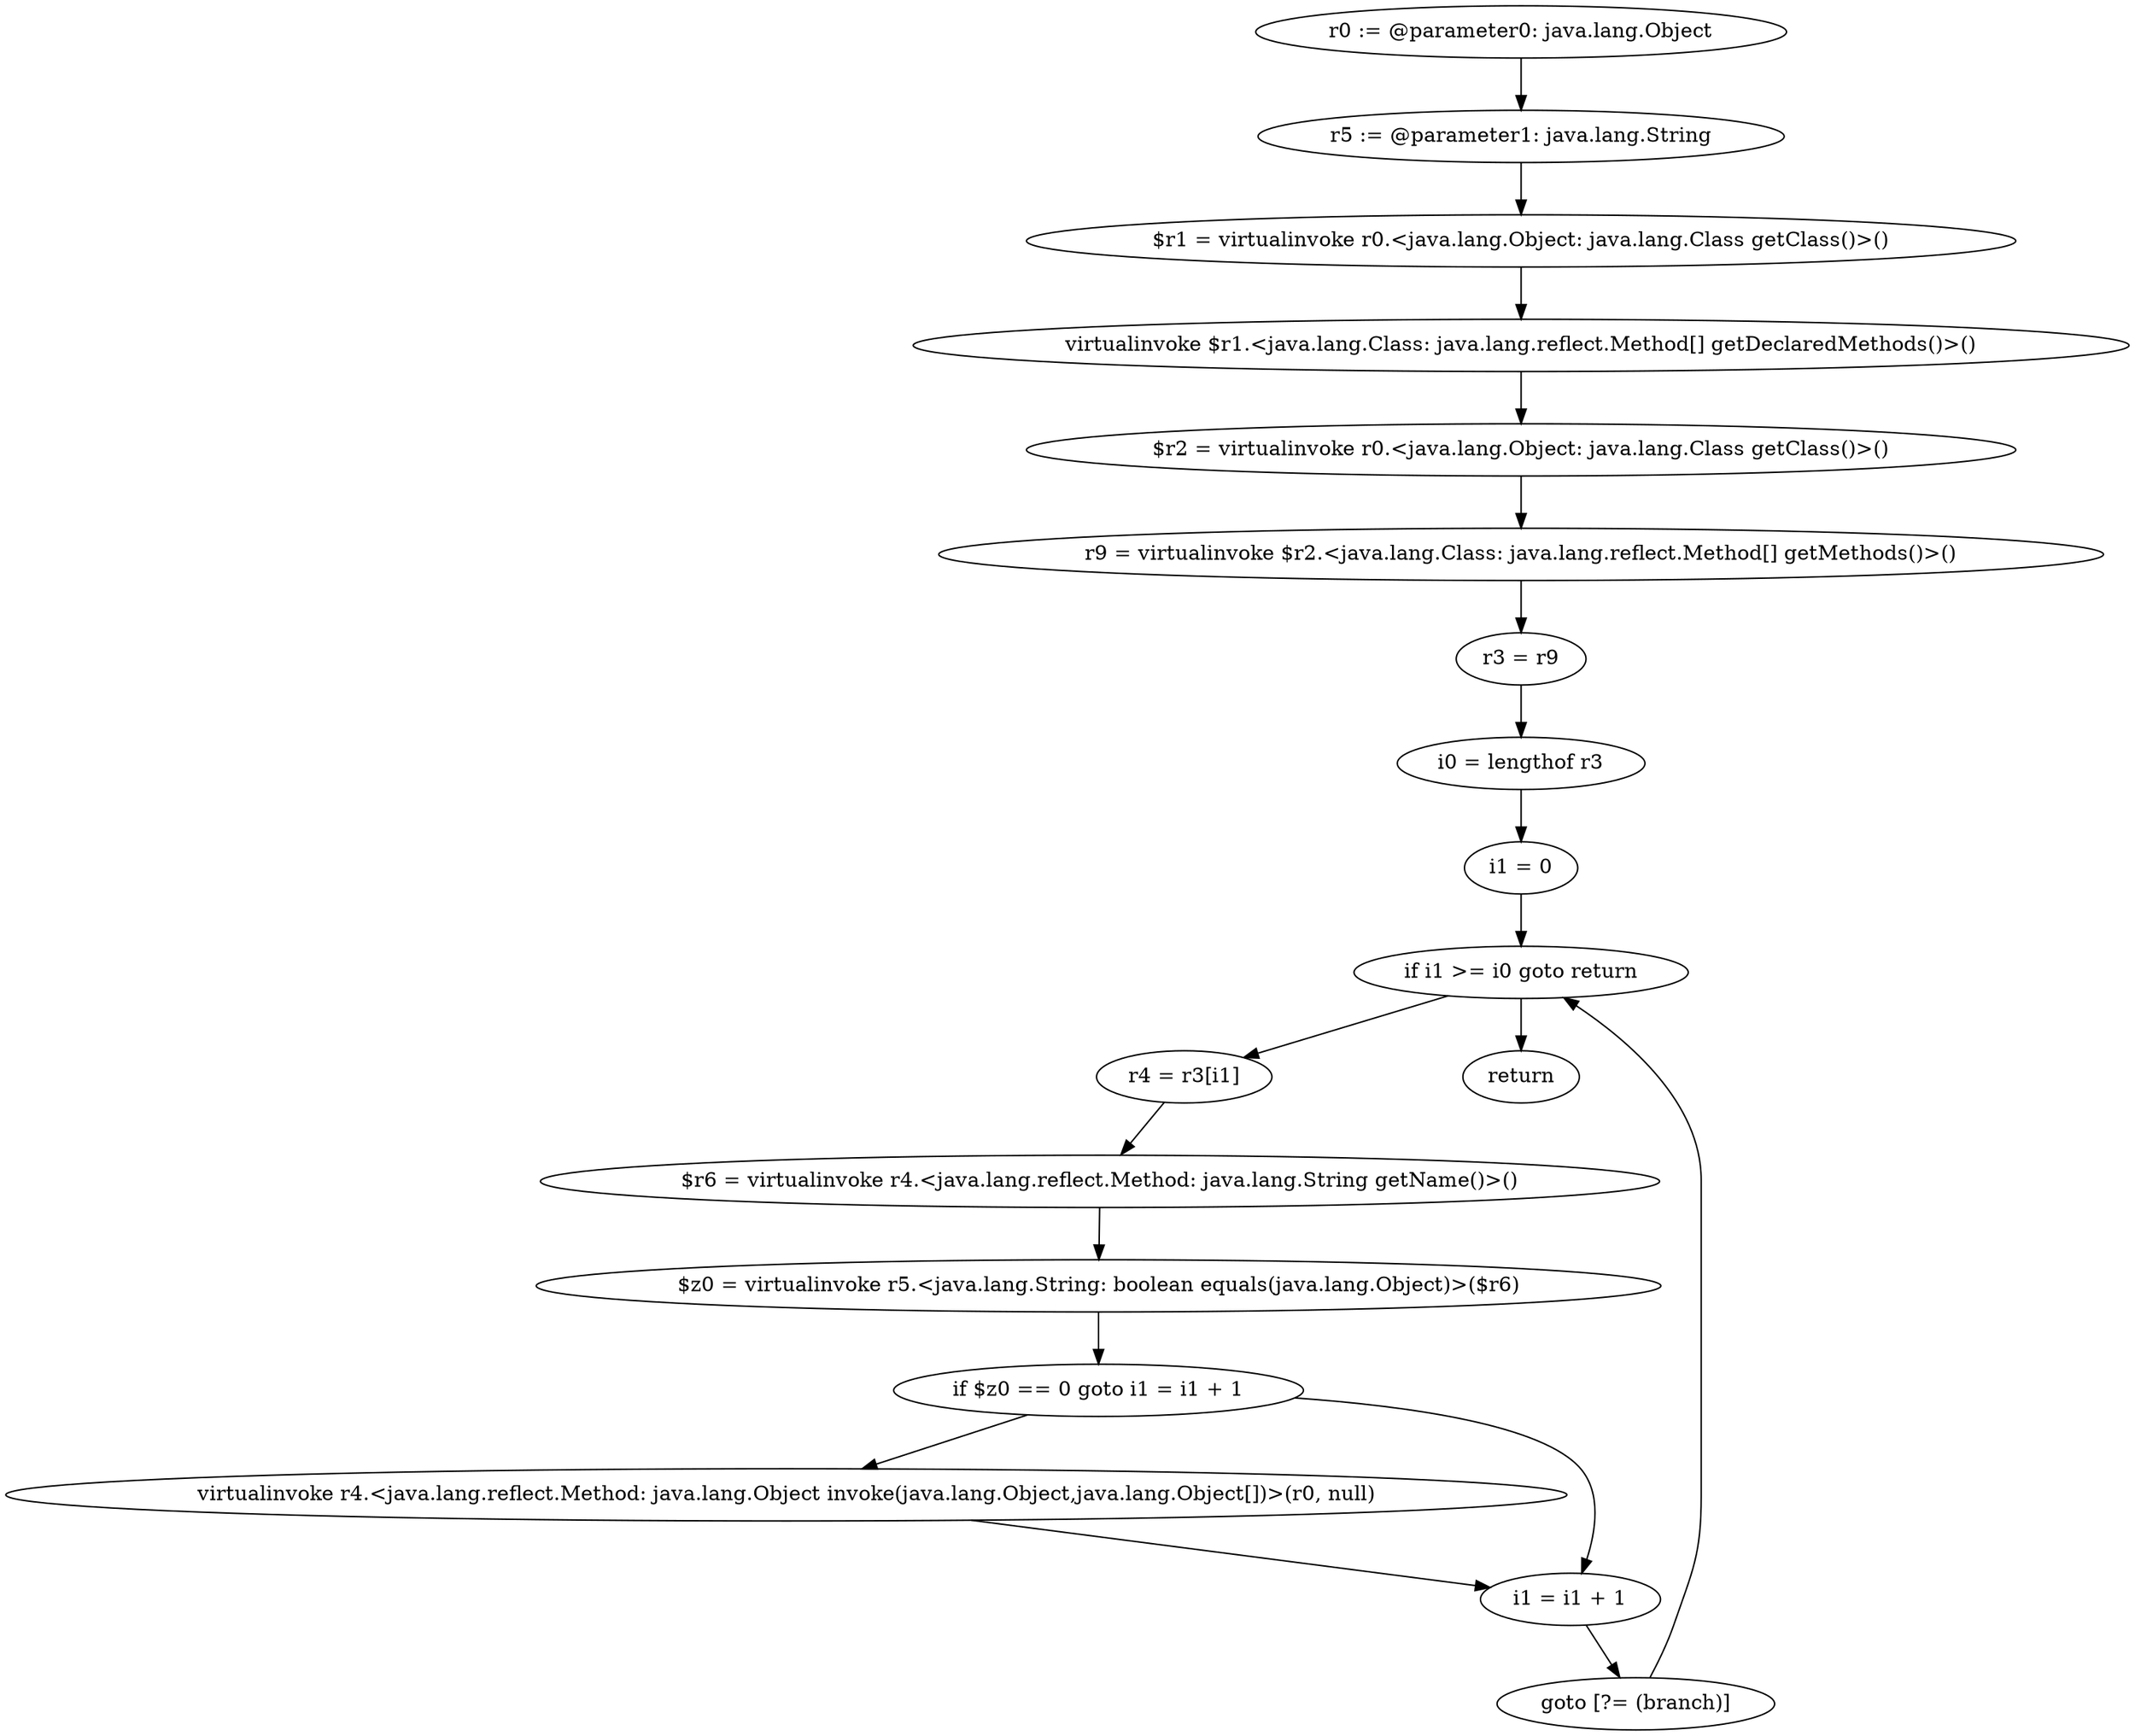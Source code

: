 digraph "unitGraph" {
    "r0 := @parameter0: java.lang.Object"
    "r5 := @parameter1: java.lang.String"
    "$r1 = virtualinvoke r0.<java.lang.Object: java.lang.Class getClass()>()"
    "virtualinvoke $r1.<java.lang.Class: java.lang.reflect.Method[] getDeclaredMethods()>()"
    "$r2 = virtualinvoke r0.<java.lang.Object: java.lang.Class getClass()>()"
    "r9 = virtualinvoke $r2.<java.lang.Class: java.lang.reflect.Method[] getMethods()>()"
    "r3 = r9"
    "i0 = lengthof r3"
    "i1 = 0"
    "if i1 >= i0 goto return"
    "r4 = r3[i1]"
    "$r6 = virtualinvoke r4.<java.lang.reflect.Method: java.lang.String getName()>()"
    "$z0 = virtualinvoke r5.<java.lang.String: boolean equals(java.lang.Object)>($r6)"
    "if $z0 == 0 goto i1 = i1 + 1"
    "virtualinvoke r4.<java.lang.reflect.Method: java.lang.Object invoke(java.lang.Object,java.lang.Object[])>(r0, null)"
    "i1 = i1 + 1"
    "goto [?= (branch)]"
    "return"
    "r0 := @parameter0: java.lang.Object"->"r5 := @parameter1: java.lang.String";
    "r5 := @parameter1: java.lang.String"->"$r1 = virtualinvoke r0.<java.lang.Object: java.lang.Class getClass()>()";
    "$r1 = virtualinvoke r0.<java.lang.Object: java.lang.Class getClass()>()"->"virtualinvoke $r1.<java.lang.Class: java.lang.reflect.Method[] getDeclaredMethods()>()";
    "virtualinvoke $r1.<java.lang.Class: java.lang.reflect.Method[] getDeclaredMethods()>()"->"$r2 = virtualinvoke r0.<java.lang.Object: java.lang.Class getClass()>()";
    "$r2 = virtualinvoke r0.<java.lang.Object: java.lang.Class getClass()>()"->"r9 = virtualinvoke $r2.<java.lang.Class: java.lang.reflect.Method[] getMethods()>()";
    "r9 = virtualinvoke $r2.<java.lang.Class: java.lang.reflect.Method[] getMethods()>()"->"r3 = r9";
    "r3 = r9"->"i0 = lengthof r3";
    "i0 = lengthof r3"->"i1 = 0";
    "i1 = 0"->"if i1 >= i0 goto return";
    "if i1 >= i0 goto return"->"r4 = r3[i1]";
    "if i1 >= i0 goto return"->"return";
    "r4 = r3[i1]"->"$r6 = virtualinvoke r4.<java.lang.reflect.Method: java.lang.String getName()>()";
    "$r6 = virtualinvoke r4.<java.lang.reflect.Method: java.lang.String getName()>()"->"$z0 = virtualinvoke r5.<java.lang.String: boolean equals(java.lang.Object)>($r6)";
    "$z0 = virtualinvoke r5.<java.lang.String: boolean equals(java.lang.Object)>($r6)"->"if $z0 == 0 goto i1 = i1 + 1";
    "if $z0 == 0 goto i1 = i1 + 1"->"virtualinvoke r4.<java.lang.reflect.Method: java.lang.Object invoke(java.lang.Object,java.lang.Object[])>(r0, null)";
    "if $z0 == 0 goto i1 = i1 + 1"->"i1 = i1 + 1";
    "virtualinvoke r4.<java.lang.reflect.Method: java.lang.Object invoke(java.lang.Object,java.lang.Object[])>(r0, null)"->"i1 = i1 + 1";
    "i1 = i1 + 1"->"goto [?= (branch)]";
    "goto [?= (branch)]"->"if i1 >= i0 goto return";
}
